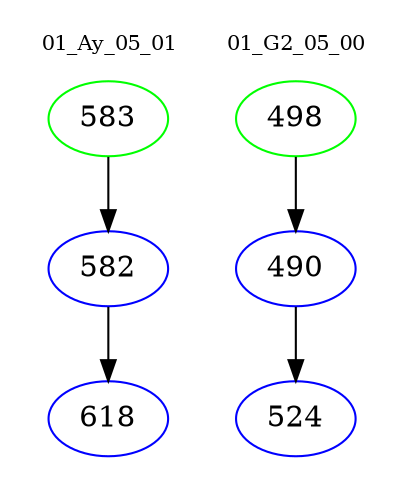digraph{
subgraph cluster_0 {
color = white
label = "01_Ay_05_01";
fontsize=10;
T0_583 [label="583", color="green"]
T0_583 -> T0_582 [color="black"]
T0_582 [label="582", color="blue"]
T0_582 -> T0_618 [color="black"]
T0_618 [label="618", color="blue"]
}
subgraph cluster_1 {
color = white
label = "01_G2_05_00";
fontsize=10;
T1_498 [label="498", color="green"]
T1_498 -> T1_490 [color="black"]
T1_490 [label="490", color="blue"]
T1_490 -> T1_524 [color="black"]
T1_524 [label="524", color="blue"]
}
}
